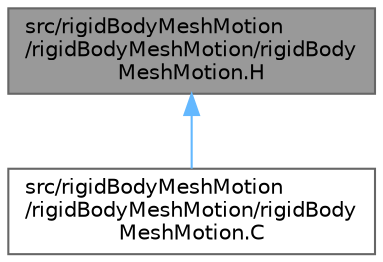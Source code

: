 digraph "src/rigidBodyMeshMotion/rigidBodyMeshMotion/rigidBodyMeshMotion.H"
{
 // LATEX_PDF_SIZE
  bgcolor="transparent";
  edge [fontname=Helvetica,fontsize=10,labelfontname=Helvetica,labelfontsize=10];
  node [fontname=Helvetica,fontsize=10,shape=box,height=0.2,width=0.4];
  Node1 [id="Node000001",label="src/rigidBodyMeshMotion\l/rigidBodyMeshMotion/rigidBody\lMeshMotion.H",height=0.2,width=0.4,color="gray40", fillcolor="grey60", style="filled", fontcolor="black",tooltip=" "];
  Node1 -> Node2 [id="edge1_Node000001_Node000002",dir="back",color="steelblue1",style="solid",tooltip=" "];
  Node2 [id="Node000002",label="src/rigidBodyMeshMotion\l/rigidBodyMeshMotion/rigidBody\lMeshMotion.C",height=0.2,width=0.4,color="grey40", fillcolor="white", style="filled",URL="$rigidBodyMeshMotion_8C.html",tooltip=" "];
}

